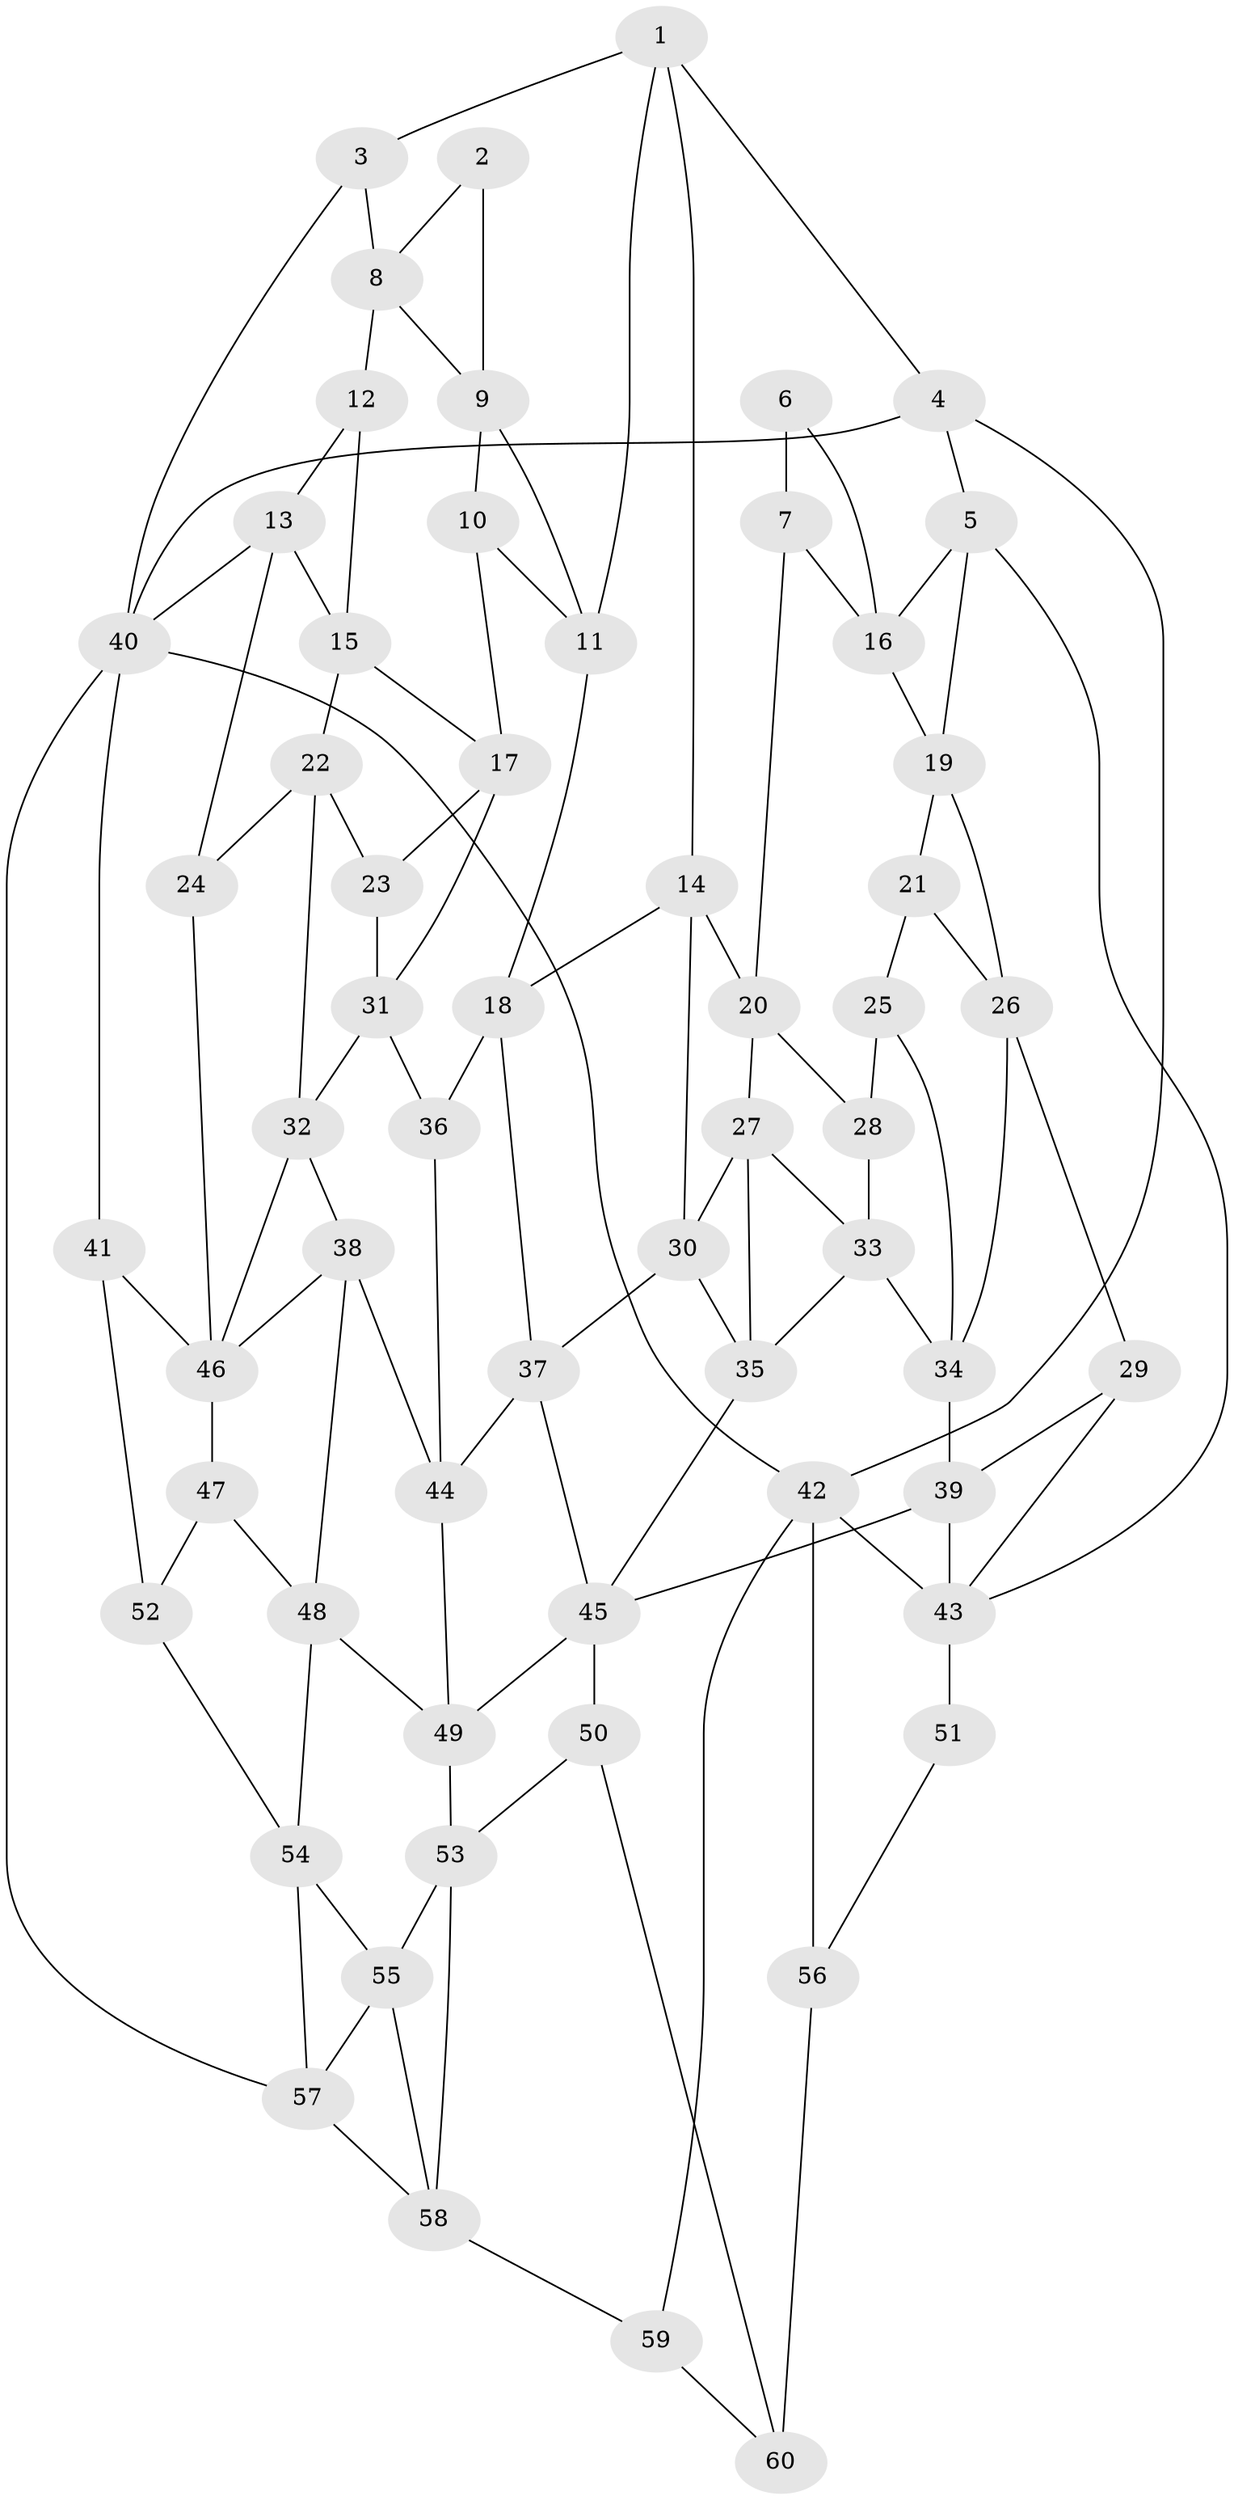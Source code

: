 // original degree distribution, {4: 0.19166666666666668, 5: 0.5666666666666667, 3: 0.03333333333333333, 6: 0.20833333333333334}
// Generated by graph-tools (version 1.1) at 2025/27/03/09/25 03:27:04]
// undirected, 60 vertices, 111 edges
graph export_dot {
graph [start="1"]
  node [color=gray90,style=filled];
  1;
  2;
  3;
  4;
  5;
  6;
  7;
  8;
  9;
  10;
  11;
  12;
  13;
  14;
  15;
  16;
  17;
  18;
  19;
  20;
  21;
  22;
  23;
  24;
  25;
  26;
  27;
  28;
  29;
  30;
  31;
  32;
  33;
  34;
  35;
  36;
  37;
  38;
  39;
  40;
  41;
  42;
  43;
  44;
  45;
  46;
  47;
  48;
  49;
  50;
  51;
  52;
  53;
  54;
  55;
  56;
  57;
  58;
  59;
  60;
  1 -- 3 [weight=1.0];
  1 -- 4 [weight=1.0];
  1 -- 11 [weight=1.0];
  1 -- 14 [weight=1.0];
  2 -- 8 [weight=1.0];
  2 -- 9 [weight=1.0];
  3 -- 8 [weight=1.0];
  3 -- 40 [weight=1.0];
  4 -- 5 [weight=1.0];
  4 -- 40 [weight=1.0];
  4 -- 42 [weight=1.0];
  5 -- 16 [weight=1.0];
  5 -- 19 [weight=1.0];
  5 -- 43 [weight=1.0];
  6 -- 7 [weight=2.0];
  6 -- 16 [weight=1.0];
  7 -- 16 [weight=1.0];
  7 -- 20 [weight=1.0];
  8 -- 9 [weight=1.0];
  8 -- 12 [weight=1.0];
  9 -- 10 [weight=1.0];
  9 -- 11 [weight=1.0];
  10 -- 11 [weight=1.0];
  10 -- 17 [weight=1.0];
  11 -- 18 [weight=1.0];
  12 -- 13 [weight=1.0];
  12 -- 15 [weight=1.0];
  13 -- 15 [weight=1.0];
  13 -- 24 [weight=1.0];
  13 -- 40 [weight=1.0];
  14 -- 18 [weight=1.0];
  14 -- 20 [weight=1.0];
  14 -- 30 [weight=1.0];
  15 -- 17 [weight=1.0];
  15 -- 22 [weight=1.0];
  16 -- 19 [weight=1.0];
  17 -- 23 [weight=1.0];
  17 -- 31 [weight=1.0];
  18 -- 36 [weight=1.0];
  18 -- 37 [weight=1.0];
  19 -- 21 [weight=1.0];
  19 -- 26 [weight=1.0];
  20 -- 27 [weight=1.0];
  20 -- 28 [weight=1.0];
  21 -- 25 [weight=1.0];
  21 -- 26 [weight=1.0];
  22 -- 23 [weight=1.0];
  22 -- 24 [weight=1.0];
  22 -- 32 [weight=1.0];
  23 -- 31 [weight=1.0];
  24 -- 46 [weight=1.0];
  25 -- 28 [weight=2.0];
  25 -- 34 [weight=1.0];
  26 -- 29 [weight=1.0];
  26 -- 34 [weight=1.0];
  27 -- 30 [weight=1.0];
  27 -- 33 [weight=1.0];
  27 -- 35 [weight=1.0];
  28 -- 33 [weight=1.0];
  29 -- 39 [weight=1.0];
  29 -- 43 [weight=1.0];
  30 -- 35 [weight=1.0];
  30 -- 37 [weight=1.0];
  31 -- 32 [weight=1.0];
  31 -- 36 [weight=1.0];
  32 -- 38 [weight=1.0];
  32 -- 46 [weight=1.0];
  33 -- 34 [weight=1.0];
  33 -- 35 [weight=1.0];
  34 -- 39 [weight=1.0];
  35 -- 45 [weight=1.0];
  36 -- 44 [weight=2.0];
  37 -- 44 [weight=1.0];
  37 -- 45 [weight=1.0];
  38 -- 44 [weight=1.0];
  38 -- 46 [weight=1.0];
  38 -- 48 [weight=1.0];
  39 -- 43 [weight=1.0];
  39 -- 45 [weight=1.0];
  40 -- 41 [weight=1.0];
  40 -- 42 [weight=1.0];
  40 -- 57 [weight=1.0];
  41 -- 46 [weight=1.0];
  41 -- 52 [weight=2.0];
  42 -- 43 [weight=1.0];
  42 -- 56 [weight=1.0];
  42 -- 59 [weight=1.0];
  43 -- 51 [weight=2.0];
  44 -- 49 [weight=1.0];
  45 -- 49 [weight=1.0];
  45 -- 50 [weight=2.0];
  46 -- 47 [weight=2.0];
  47 -- 48 [weight=1.0];
  47 -- 52 [weight=1.0];
  48 -- 49 [weight=1.0];
  48 -- 54 [weight=1.0];
  49 -- 53 [weight=1.0];
  50 -- 53 [weight=1.0];
  50 -- 60 [weight=1.0];
  51 -- 56 [weight=1.0];
  52 -- 54 [weight=1.0];
  53 -- 55 [weight=1.0];
  53 -- 58 [weight=1.0];
  54 -- 55 [weight=1.0];
  54 -- 57 [weight=1.0];
  55 -- 57 [weight=1.0];
  55 -- 58 [weight=1.0];
  56 -- 60 [weight=2.0];
  57 -- 58 [weight=1.0];
  58 -- 59 [weight=1.0];
  59 -- 60 [weight=1.0];
}
